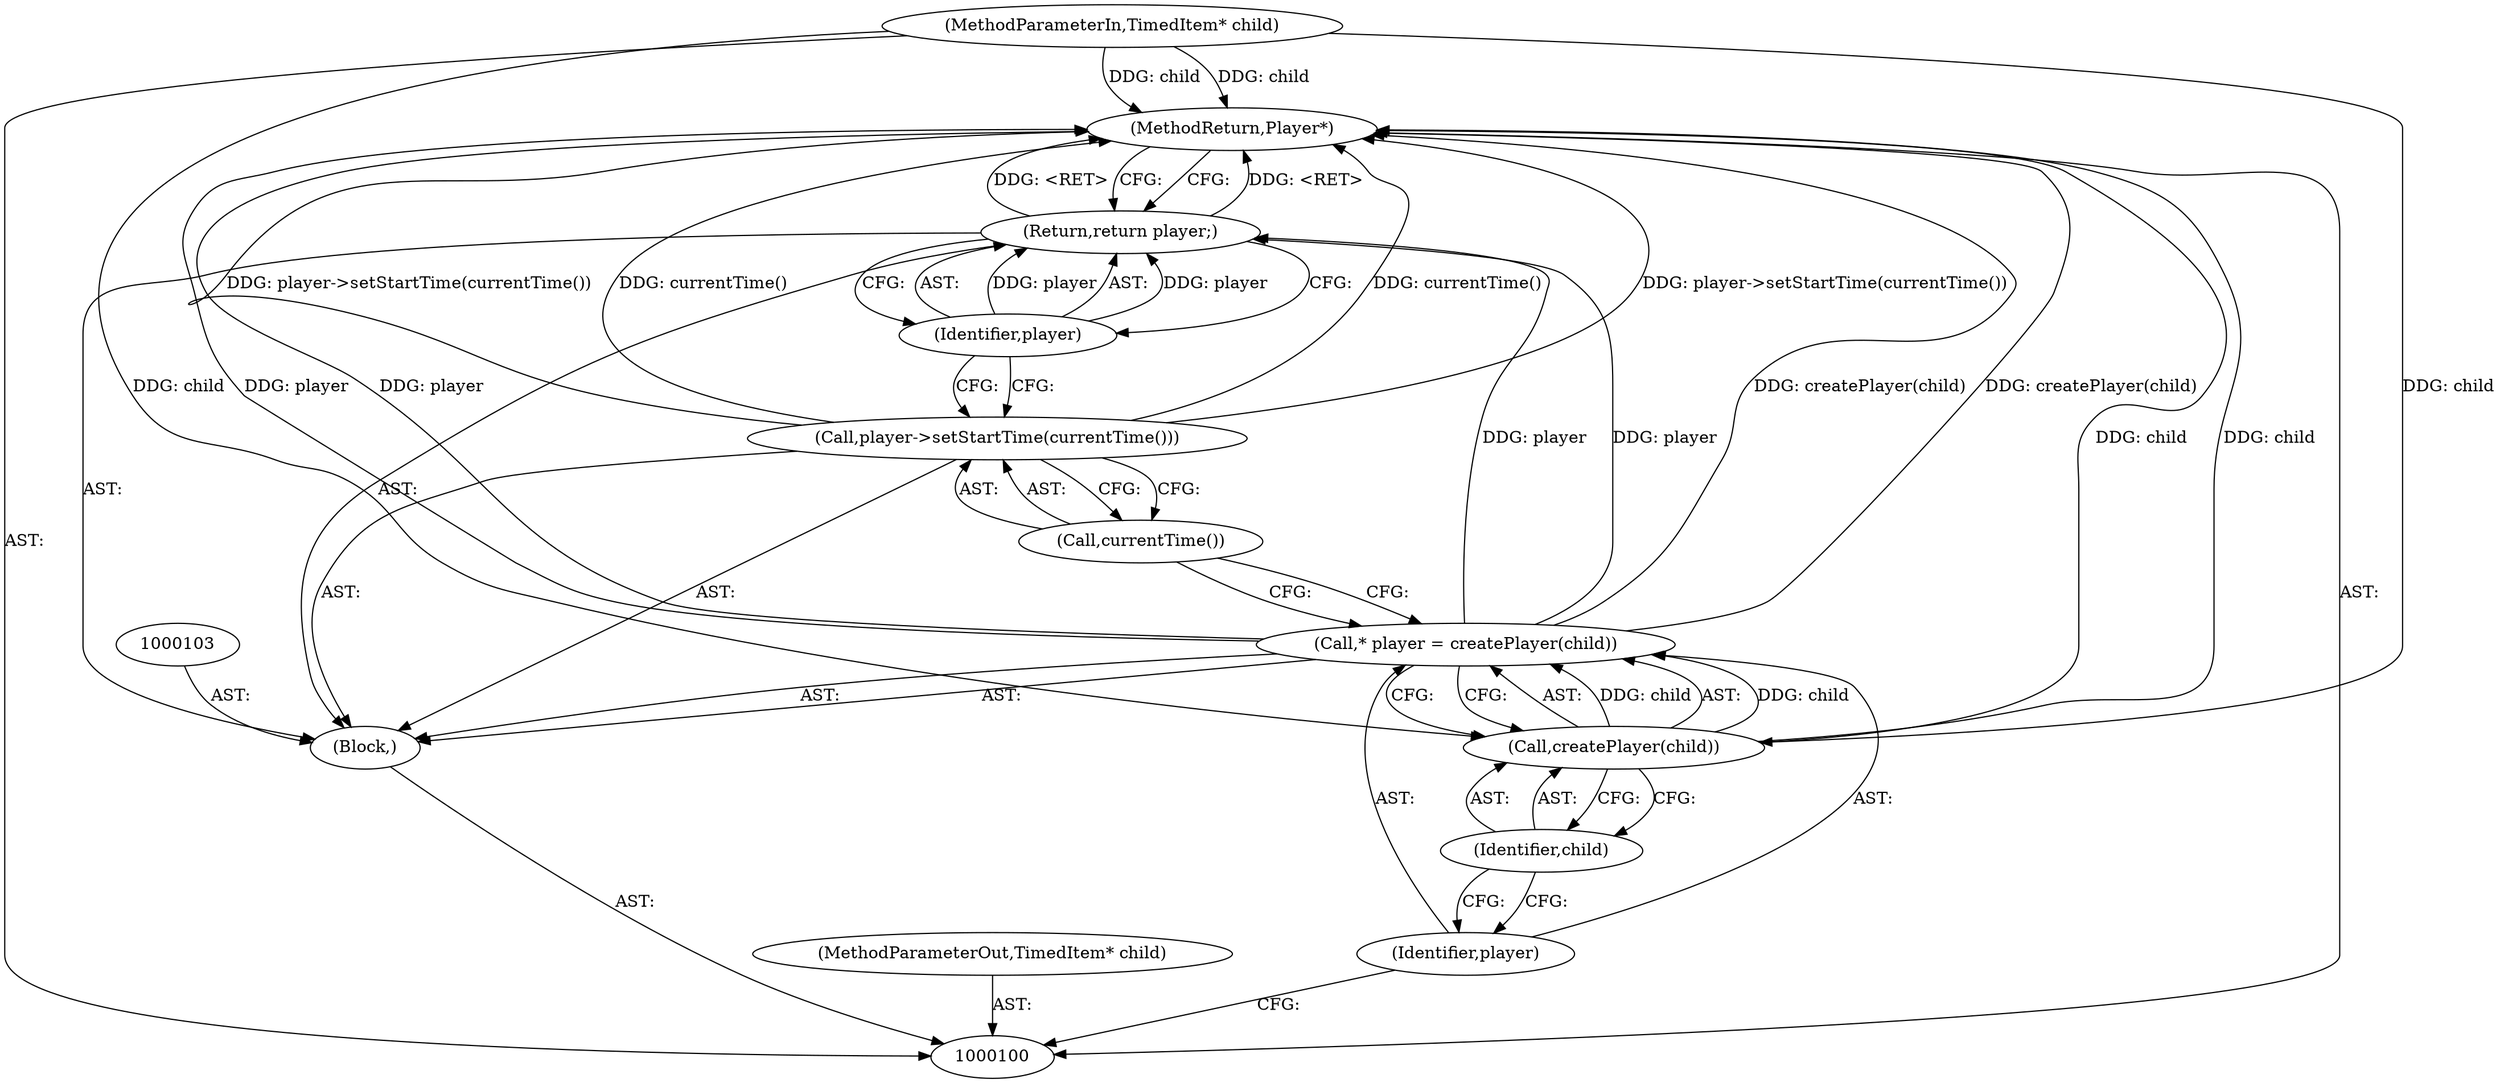 digraph "1_Chrome_75f1a0ebf09d110642f19dd4e389004e949a7828" {
"1000112" [label="(MethodReturn,Player*)"];
"1000101" [label="(MethodParameterIn,TimedItem* child)"];
"1000134" [label="(MethodParameterOut,TimedItem* child)"];
"1000102" [label="(Block,)"];
"1000104" [label="(Call,* player = createPlayer(child))"];
"1000105" [label="(Identifier,player)"];
"1000106" [label="(Call,createPlayer(child))"];
"1000107" [label="(Identifier,child)"];
"1000109" [label="(Call,currentTime())"];
"1000108" [label="(Call,player->setStartTime(currentTime()))"];
"1000111" [label="(Identifier,player)"];
"1000110" [label="(Return,return player;)"];
"1000112" -> "1000100"  [label="AST: "];
"1000112" -> "1000110"  [label="CFG: "];
"1000108" -> "1000112"  [label="DDG: player->setStartTime(currentTime())"];
"1000108" -> "1000112"  [label="DDG: currentTime()"];
"1000106" -> "1000112"  [label="DDG: child"];
"1000104" -> "1000112"  [label="DDG: player"];
"1000104" -> "1000112"  [label="DDG: createPlayer(child)"];
"1000101" -> "1000112"  [label="DDG: child"];
"1000110" -> "1000112"  [label="DDG: <RET>"];
"1000101" -> "1000100"  [label="AST: "];
"1000101" -> "1000112"  [label="DDG: child"];
"1000101" -> "1000106"  [label="DDG: child"];
"1000134" -> "1000100"  [label="AST: "];
"1000102" -> "1000100"  [label="AST: "];
"1000103" -> "1000102"  [label="AST: "];
"1000104" -> "1000102"  [label="AST: "];
"1000108" -> "1000102"  [label="AST: "];
"1000110" -> "1000102"  [label="AST: "];
"1000104" -> "1000102"  [label="AST: "];
"1000104" -> "1000106"  [label="CFG: "];
"1000105" -> "1000104"  [label="AST: "];
"1000106" -> "1000104"  [label="AST: "];
"1000109" -> "1000104"  [label="CFG: "];
"1000104" -> "1000112"  [label="DDG: player"];
"1000104" -> "1000112"  [label="DDG: createPlayer(child)"];
"1000106" -> "1000104"  [label="DDG: child"];
"1000104" -> "1000110"  [label="DDG: player"];
"1000105" -> "1000104"  [label="AST: "];
"1000105" -> "1000100"  [label="CFG: "];
"1000107" -> "1000105"  [label="CFG: "];
"1000106" -> "1000104"  [label="AST: "];
"1000106" -> "1000107"  [label="CFG: "];
"1000107" -> "1000106"  [label="AST: "];
"1000104" -> "1000106"  [label="CFG: "];
"1000106" -> "1000112"  [label="DDG: child"];
"1000106" -> "1000104"  [label="DDG: child"];
"1000101" -> "1000106"  [label="DDG: child"];
"1000107" -> "1000106"  [label="AST: "];
"1000107" -> "1000105"  [label="CFG: "];
"1000106" -> "1000107"  [label="CFG: "];
"1000109" -> "1000108"  [label="AST: "];
"1000109" -> "1000104"  [label="CFG: "];
"1000108" -> "1000109"  [label="CFG: "];
"1000108" -> "1000102"  [label="AST: "];
"1000108" -> "1000109"  [label="CFG: "];
"1000109" -> "1000108"  [label="AST: "];
"1000111" -> "1000108"  [label="CFG: "];
"1000108" -> "1000112"  [label="DDG: player->setStartTime(currentTime())"];
"1000108" -> "1000112"  [label="DDG: currentTime()"];
"1000111" -> "1000110"  [label="AST: "];
"1000111" -> "1000108"  [label="CFG: "];
"1000110" -> "1000111"  [label="CFG: "];
"1000111" -> "1000110"  [label="DDG: player"];
"1000110" -> "1000102"  [label="AST: "];
"1000110" -> "1000111"  [label="CFG: "];
"1000111" -> "1000110"  [label="AST: "];
"1000112" -> "1000110"  [label="CFG: "];
"1000110" -> "1000112"  [label="DDG: <RET>"];
"1000111" -> "1000110"  [label="DDG: player"];
"1000104" -> "1000110"  [label="DDG: player"];
}
